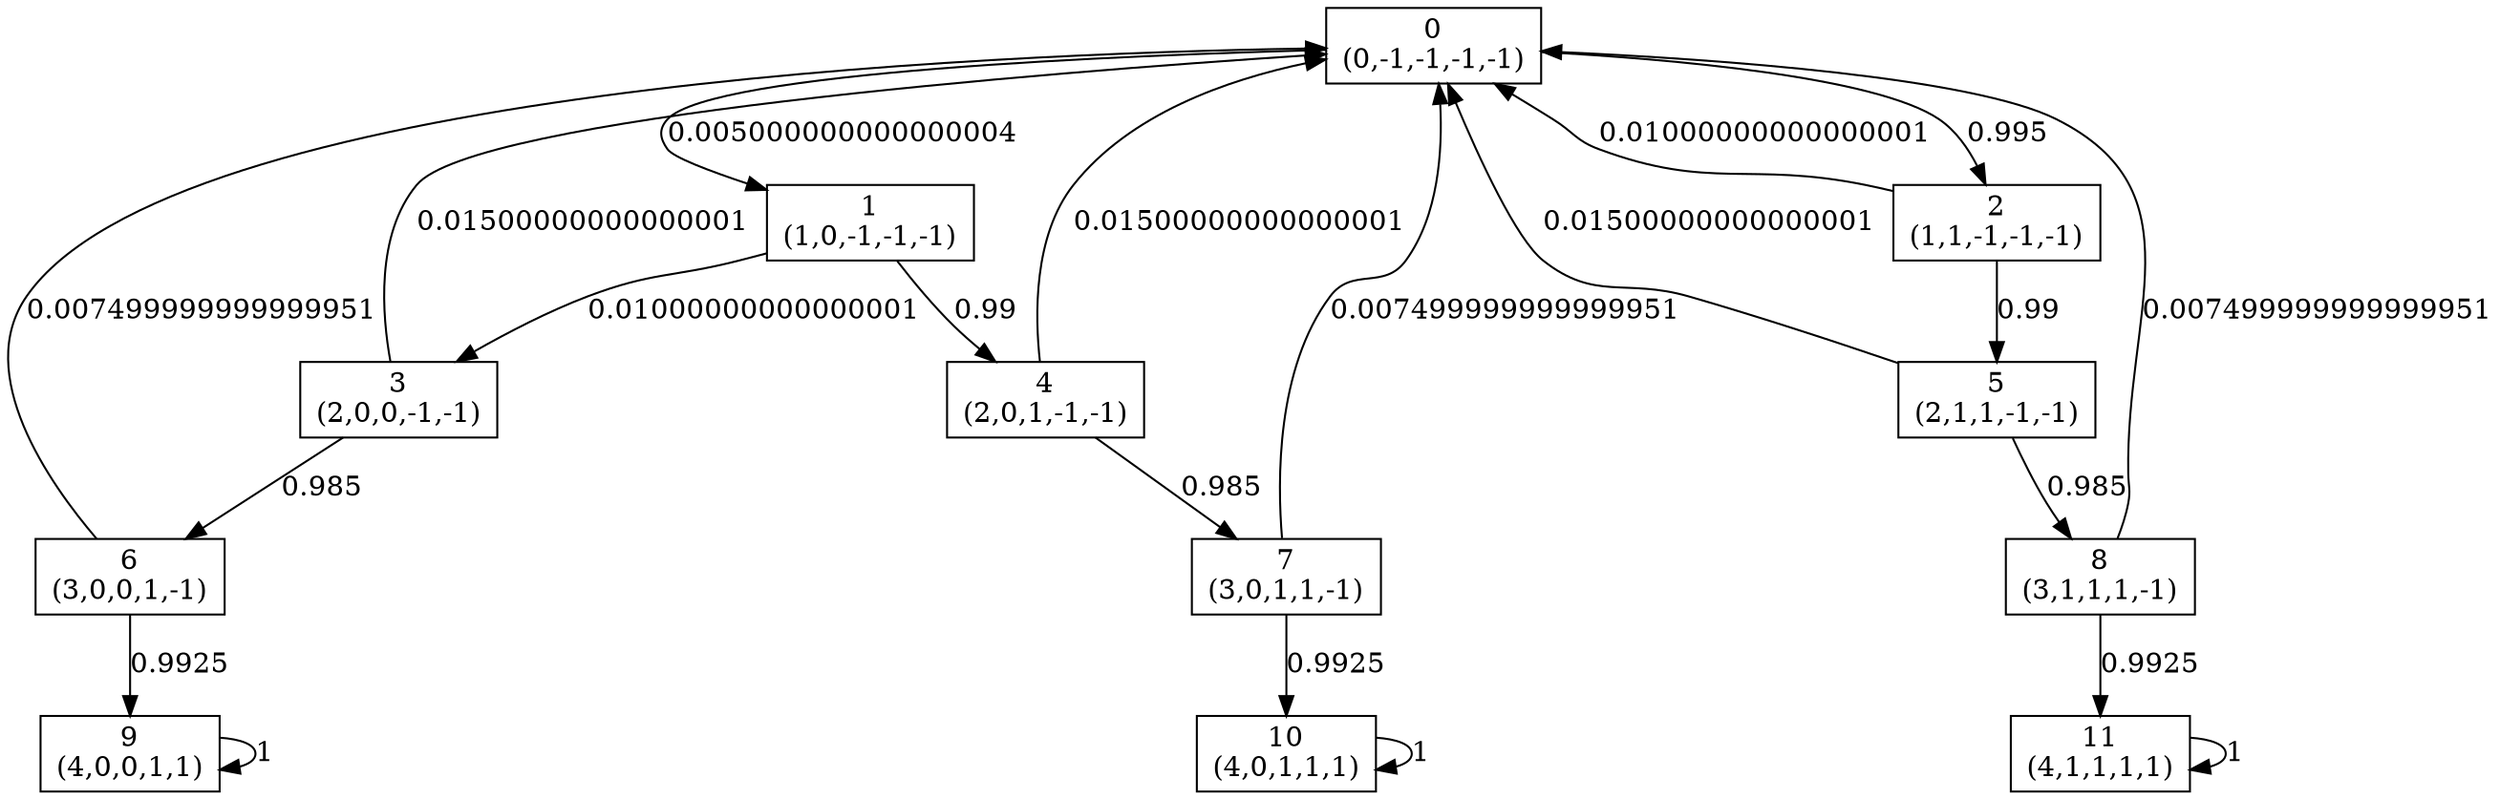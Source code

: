 digraph P {
node [shape=box];
0 -> 1 [ label="0.005000000000000004" ];
0 -> 2 [ label="0.995" ];
1 -> 3 [ label="0.01000000000000001" ];
1 -> 4 [ label="0.99" ];
2 -> 0 [ label="0.01000000000000001" ];
2 -> 5 [ label="0.99" ];
3 -> 0 [ label="0.01500000000000001" ];
3 -> 6 [ label="0.985" ];
4 -> 0 [ label="0.01500000000000001" ];
4 -> 7 [ label="0.985" ];
5 -> 0 [ label="0.01500000000000001" ];
5 -> 8 [ label="0.985" ];
6 -> 0 [ label="0.007499999999999951" ];
6 -> 9 [ label="0.9925" ];
7 -> 0 [ label="0.007499999999999951" ];
7 -> 10 [ label="0.9925" ];
8 -> 0 [ label="0.007499999999999951" ];
8 -> 11 [ label="0.9925" ];
9 -> 9 [ label="1" ];
10 -> 10 [ label="1" ];
11 -> 11 [ label="1" ];
0 [label="0\n(0,-1,-1,-1,-1)"];
1 [label="1\n(1,0,-1,-1,-1)"];
2 [label="2\n(1,1,-1,-1,-1)"];
3 [label="3\n(2,0,0,-1,-1)"];
4 [label="4\n(2,0,1,-1,-1)"];
5 [label="5\n(2,1,1,-1,-1)"];
6 [label="6\n(3,0,0,1,-1)"];
7 [label="7\n(3,0,1,1,-1)"];
8 [label="8\n(3,1,1,1,-1)"];
9 [label="9\n(4,0,0,1,1)"];
10 [label="10\n(4,0,1,1,1)"];
11 [label="11\n(4,1,1,1,1)"];
}
